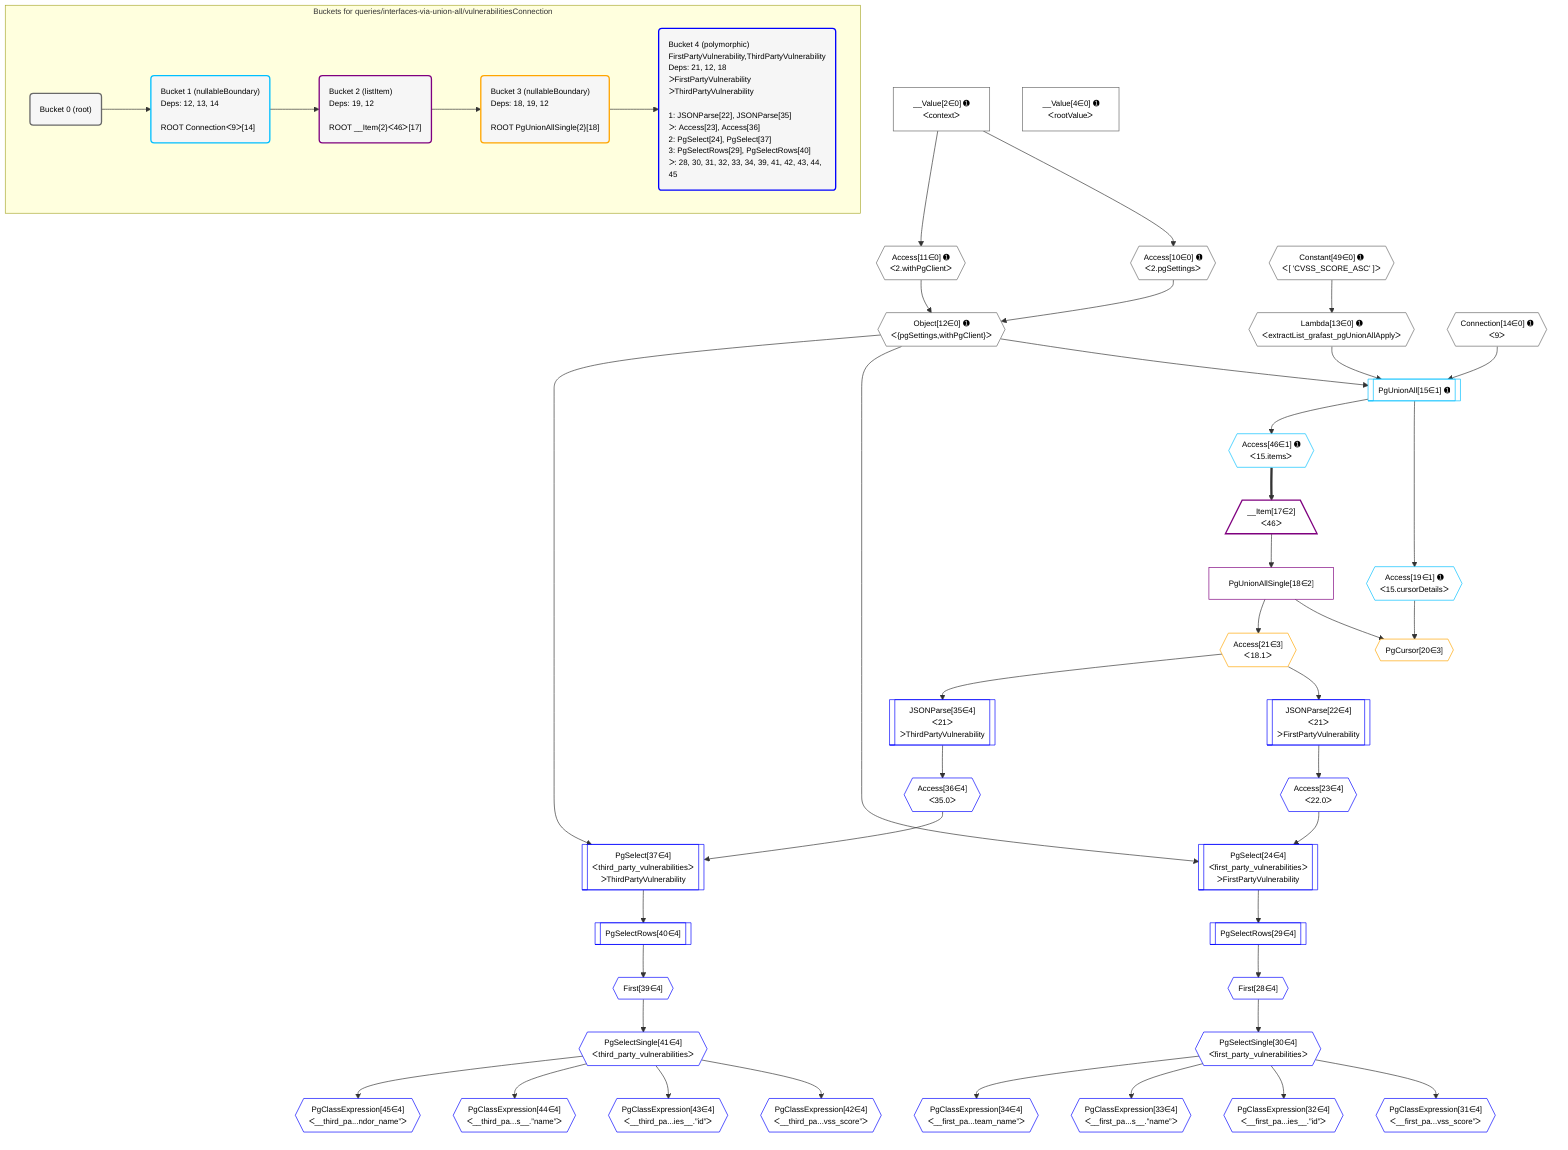 %%{init: {'themeVariables': { 'fontSize': '12px'}}}%%
graph TD
    classDef path fill:#eee,stroke:#000,color:#000
    classDef plan fill:#fff,stroke-width:1px,color:#000
    classDef itemplan fill:#fff,stroke-width:2px,color:#000
    classDef unbatchedplan fill:#dff,stroke-width:1px,color:#000
    classDef sideeffectplan fill:#fcc,stroke-width:2px,color:#000
    classDef bucket fill:#f6f6f6,color:#000,stroke-width:2px,text-align:left


    %% plan dependencies
    Object12{{"Object[12∈0] ➊<br />ᐸ{pgSettings,withPgClient}ᐳ"}}:::plan
    Access10{{"Access[10∈0] ➊<br />ᐸ2.pgSettingsᐳ"}}:::plan
    Access11{{"Access[11∈0] ➊<br />ᐸ2.withPgClientᐳ"}}:::plan
    Access10 & Access11 --> Object12
    __Value2["__Value[2∈0] ➊<br />ᐸcontextᐳ"]:::plan
    __Value2 --> Access10
    __Value2 --> Access11
    Lambda13{{"Lambda[13∈0] ➊<br />ᐸextractList_grafast_pgUnionAllApplyᐳ"}}:::plan
    Constant49{{"Constant[49∈0] ➊<br />ᐸ[ 'CVSS_SCORE_ASC' ]ᐳ"}}:::plan
    Constant49 --> Lambda13
    __Value4["__Value[4∈0] ➊<br />ᐸrootValueᐳ"]:::plan
    Connection14{{"Connection[14∈0] ➊<br />ᐸ9ᐳ"}}:::plan
    PgUnionAll15[["PgUnionAll[15∈1] ➊"]]:::plan
    Object12 & Lambda13 & Connection14 --> PgUnionAll15
    Access19{{"Access[19∈1] ➊<br />ᐸ15.cursorDetailsᐳ"}}:::plan
    PgUnionAll15 --> Access19
    Access46{{"Access[46∈1] ➊<br />ᐸ15.itemsᐳ"}}:::plan
    PgUnionAll15 --> Access46
    __Item17[/"__Item[17∈2]<br />ᐸ46ᐳ"\]:::itemplan
    Access46 ==> __Item17
    PgUnionAllSingle18["PgUnionAllSingle[18∈2]"]:::plan
    __Item17 --> PgUnionAllSingle18
    PgCursor20{{"PgCursor[20∈3]"}}:::plan
    PgUnionAllSingle18 & Access19 --> PgCursor20
    Access21{{"Access[21∈3]<br />ᐸ18.1ᐳ"}}:::plan
    PgUnionAllSingle18 --> Access21
    PgSelect24[["PgSelect[24∈4]<br />ᐸfirst_party_vulnerabilitiesᐳ<br />ᐳFirstPartyVulnerability"]]:::plan
    Access23{{"Access[23∈4]<br />ᐸ22.0ᐳ"}}:::plan
    Object12 & Access23 --> PgSelect24
    PgSelect37[["PgSelect[37∈4]<br />ᐸthird_party_vulnerabilitiesᐳ<br />ᐳThirdPartyVulnerability"]]:::plan
    Access36{{"Access[36∈4]<br />ᐸ35.0ᐳ"}}:::plan
    Object12 & Access36 --> PgSelect37
    JSONParse22[["JSONParse[22∈4]<br />ᐸ21ᐳ<br />ᐳFirstPartyVulnerability"]]:::plan
    Access21 --> JSONParse22
    JSONParse22 --> Access23
    First28{{"First[28∈4]"}}:::plan
    PgSelectRows29[["PgSelectRows[29∈4]"]]:::plan
    PgSelectRows29 --> First28
    PgSelect24 --> PgSelectRows29
    PgSelectSingle30{{"PgSelectSingle[30∈4]<br />ᐸfirst_party_vulnerabilitiesᐳ"}}:::plan
    First28 --> PgSelectSingle30
    PgClassExpression31{{"PgClassExpression[31∈4]<br />ᐸ__first_pa...vss_score”ᐳ"}}:::plan
    PgSelectSingle30 --> PgClassExpression31
    PgClassExpression32{{"PgClassExpression[32∈4]<br />ᐸ__first_pa...ies__.”id”ᐳ"}}:::plan
    PgSelectSingle30 --> PgClassExpression32
    PgClassExpression33{{"PgClassExpression[33∈4]<br />ᐸ__first_pa...s__.”name”ᐳ"}}:::plan
    PgSelectSingle30 --> PgClassExpression33
    PgClassExpression34{{"PgClassExpression[34∈4]<br />ᐸ__first_pa...team_name”ᐳ"}}:::plan
    PgSelectSingle30 --> PgClassExpression34
    JSONParse35[["JSONParse[35∈4]<br />ᐸ21ᐳ<br />ᐳThirdPartyVulnerability"]]:::plan
    Access21 --> JSONParse35
    JSONParse35 --> Access36
    First39{{"First[39∈4]"}}:::plan
    PgSelectRows40[["PgSelectRows[40∈4]"]]:::plan
    PgSelectRows40 --> First39
    PgSelect37 --> PgSelectRows40
    PgSelectSingle41{{"PgSelectSingle[41∈4]<br />ᐸthird_party_vulnerabilitiesᐳ"}}:::plan
    First39 --> PgSelectSingle41
    PgClassExpression42{{"PgClassExpression[42∈4]<br />ᐸ__third_pa...vss_score”ᐳ"}}:::plan
    PgSelectSingle41 --> PgClassExpression42
    PgClassExpression43{{"PgClassExpression[43∈4]<br />ᐸ__third_pa...ies__.”id”ᐳ"}}:::plan
    PgSelectSingle41 --> PgClassExpression43
    PgClassExpression44{{"PgClassExpression[44∈4]<br />ᐸ__third_pa...s__.”name”ᐳ"}}:::plan
    PgSelectSingle41 --> PgClassExpression44
    PgClassExpression45{{"PgClassExpression[45∈4]<br />ᐸ__third_pa...ndor_name”ᐳ"}}:::plan
    PgSelectSingle41 --> PgClassExpression45

    %% define steps

    subgraph "Buckets for queries/interfaces-via-union-all/vulnerabilitiesConnection"
    Bucket0("Bucket 0 (root)"):::bucket
    classDef bucket0 stroke:#696969
    class Bucket0,__Value2,__Value4,Access10,Access11,Object12,Lambda13,Connection14,Constant49 bucket0
    Bucket1("Bucket 1 (nullableBoundary)<br />Deps: 12, 13, 14<br /><br />ROOT Connectionᐸ9ᐳ[14]"):::bucket
    classDef bucket1 stroke:#00bfff
    class Bucket1,PgUnionAll15,Access19,Access46 bucket1
    Bucket2("Bucket 2 (listItem)<br />Deps: 19, 12<br /><br />ROOT __Item{2}ᐸ46ᐳ[17]"):::bucket
    classDef bucket2 stroke:#7f007f
    class Bucket2,__Item17,PgUnionAllSingle18 bucket2
    Bucket3("Bucket 3 (nullableBoundary)<br />Deps: 18, 19, 12<br /><br />ROOT PgUnionAllSingle{2}[18]"):::bucket
    classDef bucket3 stroke:#ffa500
    class Bucket3,PgCursor20,Access21 bucket3
    Bucket4("Bucket 4 (polymorphic)<br />FirstPartyVulnerability,ThirdPartyVulnerability<br />Deps: 21, 12, 18<br />ᐳFirstPartyVulnerability<br />ᐳThirdPartyVulnerability<br /><br />1: JSONParse[22], JSONParse[35]<br />ᐳ: Access[23], Access[36]<br />2: PgSelect[24], PgSelect[37]<br />3: PgSelectRows[29], PgSelectRows[40]<br />ᐳ: 28, 30, 31, 32, 33, 34, 39, 41, 42, 43, 44, 45"):::bucket
    classDef bucket4 stroke:#0000ff
    class Bucket4,JSONParse22,Access23,PgSelect24,First28,PgSelectRows29,PgSelectSingle30,PgClassExpression31,PgClassExpression32,PgClassExpression33,PgClassExpression34,JSONParse35,Access36,PgSelect37,First39,PgSelectRows40,PgSelectSingle41,PgClassExpression42,PgClassExpression43,PgClassExpression44,PgClassExpression45 bucket4
    Bucket0 --> Bucket1
    Bucket1 --> Bucket2
    Bucket2 --> Bucket3
    Bucket3 --> Bucket4
    end